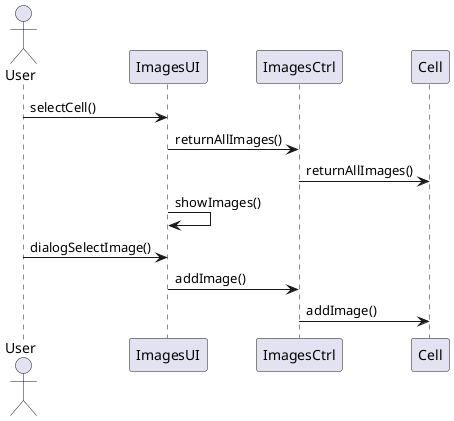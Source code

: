 @startuml doc-files/core06_01_analysis.png
actor User 
  participant ImagesUI as UI
  participant ImagesCtrl as ctrl
  participant Cell as cell
  User -> UI : selectCell()
  UI -> ctrl : returnAllImages()
  ctrl -> cell : returnAllImages()
  UI -> UI : showImages()
  User -> UI : dialogSelectImage()
  UI -> ctrl : addImage()
  ctrl -> cell : addImage()
@enduml
